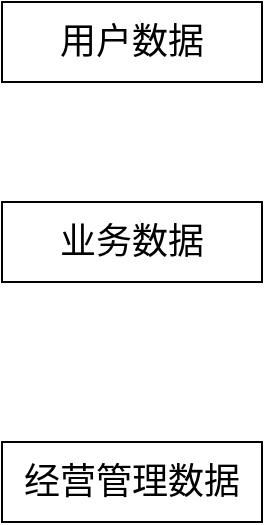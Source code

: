 <mxfile version="20.2.7" type="github"><diagram id="8eygJcUhAP4R4MEj_PFW" name="第 1 页"><mxGraphModel dx="1422" dy="794" grid="1" gridSize="10" guides="1" tooltips="1" connect="1" arrows="1" fold="1" page="1" pageScale="1" pageWidth="827" pageHeight="1169" math="0" shadow="0"><root><mxCell id="0"/><mxCell id="1" parent="0"/><mxCell id="_QIip4Y_jchZYiL5Eddr-1" value="&lt;span style=&quot;font-size: 18px;&quot;&gt;用户数据&lt;br&gt;&lt;/span&gt;" style="rounded=0;whiteSpace=wrap;html=1;" vertex="1" parent="1"><mxGeometry x="80" y="110" width="130" height="40" as="geometry"/></mxCell><mxCell id="_QIip4Y_jchZYiL5Eddr-2" value="&lt;font style=&quot;font-size: 18px;&quot;&gt;业务数据&lt;/font&gt;" style="rounded=0;whiteSpace=wrap;html=1;" vertex="1" parent="1"><mxGeometry x="80" y="210" width="130" height="40" as="geometry"/></mxCell><mxCell id="_QIip4Y_jchZYiL5Eddr-3" value="&lt;font style=&quot;font-size: 18px;&quot;&gt;经营管理数据&lt;/font&gt;" style="rounded=0;whiteSpace=wrap;html=1;" vertex="1" parent="1"><mxGeometry x="80" y="330" width="130" height="40" as="geometry"/></mxCell></root></mxGraphModel></diagram></mxfile>